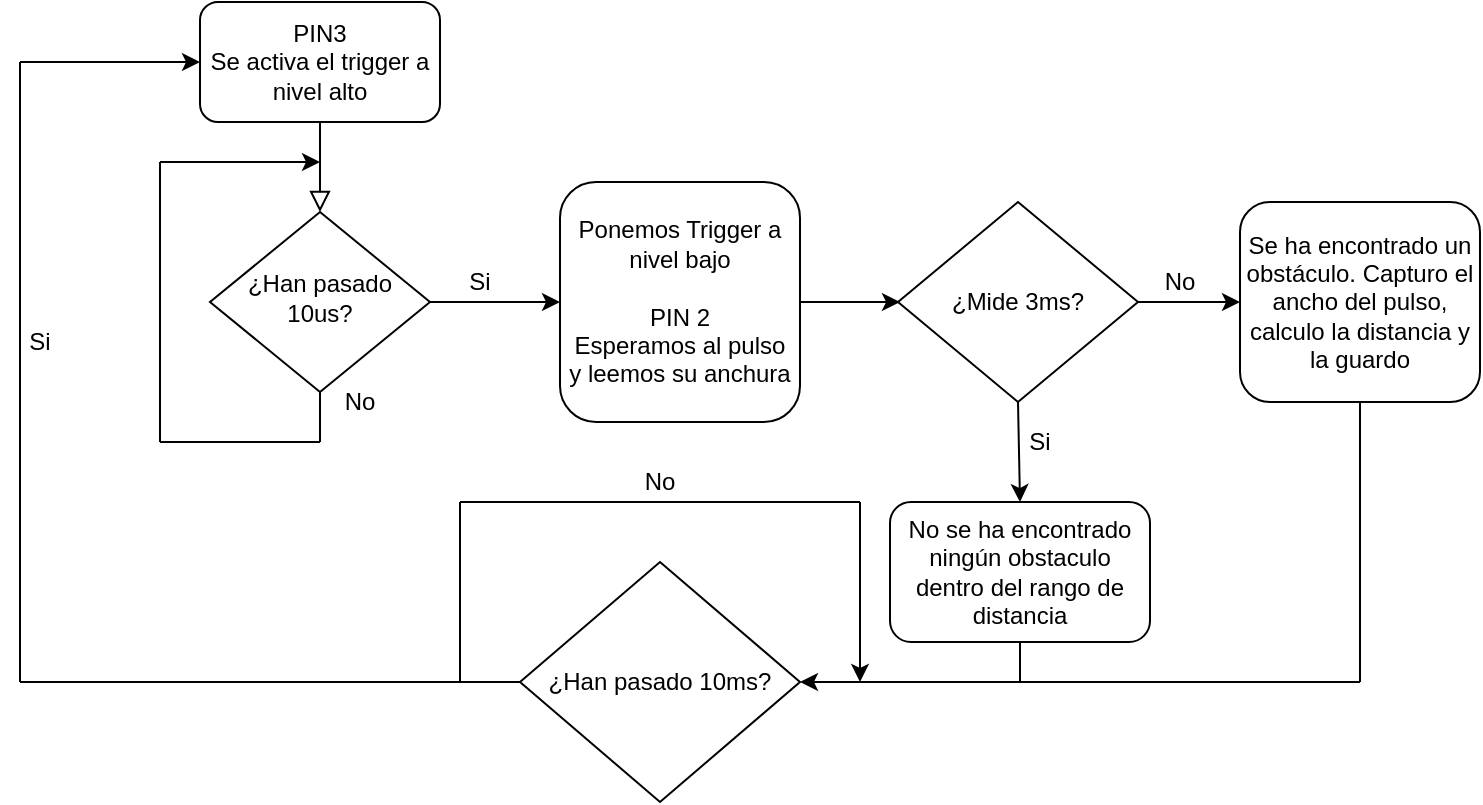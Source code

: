 <mxfile version="13.9.2" type="device"><diagram id="C5RBs43oDa-KdzZeNtuy" name="Page-1"><mxGraphModel dx="1865" dy="575" grid="1" gridSize="10" guides="1" tooltips="1" connect="1" arrows="1" fold="1" page="1" pageScale="1" pageWidth="827" pageHeight="1169" math="0" shadow="0"><root><mxCell id="WIyWlLk6GJQsqaUBKTNV-0"/><mxCell id="WIyWlLk6GJQsqaUBKTNV-1" parent="WIyWlLk6GJQsqaUBKTNV-0"/><mxCell id="WIyWlLk6GJQsqaUBKTNV-2" value="" style="rounded=0;html=1;jettySize=auto;orthogonalLoop=1;fontSize=11;endArrow=block;endFill=0;endSize=8;strokeWidth=1;shadow=0;labelBackgroundColor=none;edgeStyle=orthogonalEdgeStyle;" parent="WIyWlLk6GJQsqaUBKTNV-1" source="WIyWlLk6GJQsqaUBKTNV-3" target="WIyWlLk6GJQsqaUBKTNV-6" edge="1"><mxGeometry relative="1" as="geometry"/></mxCell><mxCell id="WIyWlLk6GJQsqaUBKTNV-3" value="&lt;div&gt;PIN3&lt;/div&gt;&lt;div&gt;Se activa el trigger a nivel alto&lt;br&gt;&lt;/div&gt;" style="rounded=1;whiteSpace=wrap;html=1;fontSize=12;glass=0;strokeWidth=1;shadow=0;" parent="WIyWlLk6GJQsqaUBKTNV-1" vertex="1"><mxGeometry x="-710" y="160" width="120" height="60" as="geometry"/></mxCell><mxCell id="WIyWlLk6GJQsqaUBKTNV-6" value="¿Han pasado 10us?" style="rhombus;whiteSpace=wrap;html=1;shadow=0;fontFamily=Helvetica;fontSize=12;align=center;strokeWidth=1;spacing=6;spacingTop=-4;" parent="WIyWlLk6GJQsqaUBKTNV-1" vertex="1"><mxGeometry x="-705" y="265" width="110" height="90" as="geometry"/></mxCell><mxCell id="-NdK9Lm1PEKTbUzHgZYq-1" value="" style="endArrow=none;html=1;exitX=0.5;exitY=1;exitDx=0;exitDy=0;" edge="1" parent="WIyWlLk6GJQsqaUBKTNV-1" source="WIyWlLk6GJQsqaUBKTNV-6"><mxGeometry width="50" height="50" relative="1" as="geometry"><mxPoint x="-500" y="420" as="sourcePoint"/><mxPoint x="-650" y="380" as="targetPoint"/></mxGeometry></mxCell><mxCell id="-NdK9Lm1PEKTbUzHgZYq-2" value="" style="endArrow=none;html=1;" edge="1" parent="WIyWlLk6GJQsqaUBKTNV-1"><mxGeometry width="50" height="50" relative="1" as="geometry"><mxPoint x="-650" y="380" as="sourcePoint"/><mxPoint x="-730" y="380" as="targetPoint"/></mxGeometry></mxCell><mxCell id="-NdK9Lm1PEKTbUzHgZYq-3" value="" style="endArrow=none;html=1;" edge="1" parent="WIyWlLk6GJQsqaUBKTNV-1"><mxGeometry width="50" height="50" relative="1" as="geometry"><mxPoint x="-730" y="380" as="sourcePoint"/><mxPoint x="-730" y="240" as="targetPoint"/></mxGeometry></mxCell><mxCell id="-NdK9Lm1PEKTbUzHgZYq-5" value="" style="endArrow=classic;html=1;" edge="1" parent="WIyWlLk6GJQsqaUBKTNV-1"><mxGeometry width="50" height="50" relative="1" as="geometry"><mxPoint x="-730" y="240" as="sourcePoint"/><mxPoint x="-650" y="240" as="targetPoint"/></mxGeometry></mxCell><mxCell id="-NdK9Lm1PEKTbUzHgZYq-6" value="No" style="text;html=1;strokeColor=none;fillColor=none;align=center;verticalAlign=middle;whiteSpace=wrap;rounded=0;" vertex="1" parent="WIyWlLk6GJQsqaUBKTNV-1"><mxGeometry x="-650" y="350" width="40" height="20" as="geometry"/></mxCell><mxCell id="-NdK9Lm1PEKTbUzHgZYq-8" value="" style="endArrow=classic;html=1;exitX=1;exitY=0.5;exitDx=0;exitDy=0;" edge="1" parent="WIyWlLk6GJQsqaUBKTNV-1" source="WIyWlLk6GJQsqaUBKTNV-6"><mxGeometry width="50" height="50" relative="1" as="geometry"><mxPoint x="-590" y="310" as="sourcePoint"/><mxPoint x="-530" y="310" as="targetPoint"/></mxGeometry></mxCell><mxCell id="-NdK9Lm1PEKTbUzHgZYq-10" value="Si" style="text;html=1;strokeColor=none;fillColor=none;align=center;verticalAlign=middle;whiteSpace=wrap;rounded=0;" vertex="1" parent="WIyWlLk6GJQsqaUBKTNV-1"><mxGeometry x="-590" y="290" width="40" height="20" as="geometry"/></mxCell><mxCell id="-NdK9Lm1PEKTbUzHgZYq-11" value="&lt;div&gt;Ponemos Trigger a nivel bajo&lt;/div&gt;&lt;div&gt;&lt;br&gt;&lt;/div&gt;&lt;div&gt;PIN 2&lt;/div&gt;&lt;div&gt;Esperamos al pulso&lt;/div&gt;&lt;div&gt; y leemos su anchura&lt;/div&gt;" style="rounded=1;whiteSpace=wrap;html=1;" vertex="1" parent="WIyWlLk6GJQsqaUBKTNV-1"><mxGeometry x="-530" y="250" width="120" height="120" as="geometry"/></mxCell><mxCell id="-NdK9Lm1PEKTbUzHgZYq-12" value="" style="endArrow=classic;html=1;exitX=1;exitY=0.5;exitDx=0;exitDy=0;" edge="1" parent="WIyWlLk6GJQsqaUBKTNV-1" source="-NdK9Lm1PEKTbUzHgZYq-11"><mxGeometry width="50" height="50" relative="1" as="geometry"><mxPoint x="-470" y="360" as="sourcePoint"/><mxPoint x="-360" y="310" as="targetPoint"/></mxGeometry></mxCell><mxCell id="-NdK9Lm1PEKTbUzHgZYq-13" value="¿Mide 3ms?" style="rhombus;whiteSpace=wrap;html=1;" vertex="1" parent="WIyWlLk6GJQsqaUBKTNV-1"><mxGeometry x="-361" y="260" width="120" height="100" as="geometry"/></mxCell><mxCell id="-NdK9Lm1PEKTbUzHgZYq-14" value="" style="endArrow=classic;html=1;exitX=1;exitY=0.5;exitDx=0;exitDy=0;" edge="1" parent="WIyWlLk6GJQsqaUBKTNV-1" source="-NdK9Lm1PEKTbUzHgZYq-13"><mxGeometry width="50" height="50" relative="1" as="geometry"><mxPoint x="-410" y="360" as="sourcePoint"/><mxPoint x="-190" y="310" as="targetPoint"/></mxGeometry></mxCell><mxCell id="-NdK9Lm1PEKTbUzHgZYq-15" value="No" style="text;html=1;strokeColor=none;fillColor=none;align=center;verticalAlign=middle;whiteSpace=wrap;rounded=0;" vertex="1" parent="WIyWlLk6GJQsqaUBKTNV-1"><mxGeometry x="-240" y="290" width="40" height="20" as="geometry"/></mxCell><mxCell id="-NdK9Lm1PEKTbUzHgZYq-16" value="Se ha encontrado un obstáculo. Capturo el ancho del pulso, calculo la distancia y la guardo" style="rounded=1;whiteSpace=wrap;html=1;" vertex="1" parent="WIyWlLk6GJQsqaUBKTNV-1"><mxGeometry x="-190" y="260" width="120" height="100" as="geometry"/></mxCell><mxCell id="-NdK9Lm1PEKTbUzHgZYq-17" value="" style="endArrow=classic;html=1;exitX=0.5;exitY=1;exitDx=0;exitDy=0;" edge="1" parent="WIyWlLk6GJQsqaUBKTNV-1" source="-NdK9Lm1PEKTbUzHgZYq-13"><mxGeometry width="50" height="50" relative="1" as="geometry"><mxPoint x="-390" y="370" as="sourcePoint"/><mxPoint x="-300" y="410" as="targetPoint"/></mxGeometry></mxCell><mxCell id="-NdK9Lm1PEKTbUzHgZYq-18" value="Si" style="text;html=1;strokeColor=none;fillColor=none;align=center;verticalAlign=middle;whiteSpace=wrap;rounded=0;" vertex="1" parent="WIyWlLk6GJQsqaUBKTNV-1"><mxGeometry x="-310" y="370" width="40" height="20" as="geometry"/></mxCell><mxCell id="-NdK9Lm1PEKTbUzHgZYq-19" value="No se ha encontrado ningún obstaculo dentro del rango de distancia" style="rounded=1;whiteSpace=wrap;html=1;" vertex="1" parent="WIyWlLk6GJQsqaUBKTNV-1"><mxGeometry x="-365" y="410" width="130" height="70" as="geometry"/></mxCell><mxCell id="-NdK9Lm1PEKTbUzHgZYq-25" value="" style="endArrow=none;html=1;exitX=0.5;exitY=1;exitDx=0;exitDy=0;" edge="1" parent="WIyWlLk6GJQsqaUBKTNV-1" source="-NdK9Lm1PEKTbUzHgZYq-16"><mxGeometry width="50" height="50" relative="1" as="geometry"><mxPoint x="-390" y="370" as="sourcePoint"/><mxPoint x="-130" y="500" as="targetPoint"/></mxGeometry></mxCell><mxCell id="-NdK9Lm1PEKTbUzHgZYq-26" value="" style="endArrow=none;html=1;exitX=0.5;exitY=1;exitDx=0;exitDy=0;" edge="1" parent="WIyWlLk6GJQsqaUBKTNV-1" source="-NdK9Lm1PEKTbUzHgZYq-19"><mxGeometry width="50" height="50" relative="1" as="geometry"><mxPoint x="-390" y="370" as="sourcePoint"/><mxPoint x="-300" y="500" as="targetPoint"/></mxGeometry></mxCell><mxCell id="-NdK9Lm1PEKTbUzHgZYq-28" value="" style="endArrow=classic;html=1;" edge="1" parent="WIyWlLk6GJQsqaUBKTNV-1"><mxGeometry width="50" height="50" relative="1" as="geometry"><mxPoint x="-130" y="500" as="sourcePoint"/><mxPoint x="-410" y="500" as="targetPoint"/></mxGeometry></mxCell><mxCell id="-NdK9Lm1PEKTbUzHgZYq-29" value="¿Han pasado 10ms?" style="rhombus;whiteSpace=wrap;html=1;" vertex="1" parent="WIyWlLk6GJQsqaUBKTNV-1"><mxGeometry x="-550" y="440" width="140" height="120" as="geometry"/></mxCell><mxCell id="-NdK9Lm1PEKTbUzHgZYq-31" value="" style="endArrow=none;html=1;exitX=0;exitY=0.5;exitDx=0;exitDy=0;" edge="1" parent="WIyWlLk6GJQsqaUBKTNV-1" source="-NdK9Lm1PEKTbUzHgZYq-29"><mxGeometry width="50" height="50" relative="1" as="geometry"><mxPoint x="-390" y="470" as="sourcePoint"/><mxPoint x="-800" y="500" as="targetPoint"/></mxGeometry></mxCell><mxCell id="-NdK9Lm1PEKTbUzHgZYq-34" value="" style="endArrow=none;html=1;" edge="1" parent="WIyWlLk6GJQsqaUBKTNV-1"><mxGeometry width="50" height="50" relative="1" as="geometry"><mxPoint x="-800" y="500" as="sourcePoint"/><mxPoint x="-800" y="190" as="targetPoint"/></mxGeometry></mxCell><mxCell id="-NdK9Lm1PEKTbUzHgZYq-35" value="" style="endArrow=classic;html=1;entryX=0;entryY=0.5;entryDx=0;entryDy=0;" edge="1" parent="WIyWlLk6GJQsqaUBKTNV-1" target="WIyWlLk6GJQsqaUBKTNV-3"><mxGeometry width="50" height="50" relative="1" as="geometry"><mxPoint x="-800" y="190" as="sourcePoint"/><mxPoint x="-720" y="182" as="targetPoint"/></mxGeometry></mxCell><mxCell id="-NdK9Lm1PEKTbUzHgZYq-36" value="Si" style="text;html=1;strokeColor=none;fillColor=none;align=center;verticalAlign=middle;whiteSpace=wrap;rounded=0;" vertex="1" parent="WIyWlLk6GJQsqaUBKTNV-1"><mxGeometry x="-810" y="320" width="40" height="20" as="geometry"/></mxCell><mxCell id="-NdK9Lm1PEKTbUzHgZYq-37" value="" style="endArrow=none;html=1;" edge="1" parent="WIyWlLk6GJQsqaUBKTNV-1"><mxGeometry width="50" height="50" relative="1" as="geometry"><mxPoint x="-580" y="500" as="sourcePoint"/><mxPoint x="-580" y="410" as="targetPoint"/></mxGeometry></mxCell><mxCell id="-NdK9Lm1PEKTbUzHgZYq-38" value="" style="endArrow=none;html=1;" edge="1" parent="WIyWlLk6GJQsqaUBKTNV-1"><mxGeometry width="50" height="50" relative="1" as="geometry"><mxPoint x="-580" y="410" as="sourcePoint"/><mxPoint x="-380" y="410" as="targetPoint"/></mxGeometry></mxCell><mxCell id="-NdK9Lm1PEKTbUzHgZYq-39" value="" style="endArrow=classic;html=1;" edge="1" parent="WIyWlLk6GJQsqaUBKTNV-1"><mxGeometry width="50" height="50" relative="1" as="geometry"><mxPoint x="-380" y="410" as="sourcePoint"/><mxPoint x="-380" y="500" as="targetPoint"/></mxGeometry></mxCell><mxCell id="-NdK9Lm1PEKTbUzHgZYq-40" value="No" style="text;html=1;strokeColor=none;fillColor=none;align=center;verticalAlign=middle;whiteSpace=wrap;rounded=0;" vertex="1" parent="WIyWlLk6GJQsqaUBKTNV-1"><mxGeometry x="-500" y="390" width="40" height="20" as="geometry"/></mxCell></root></mxGraphModel></diagram></mxfile>